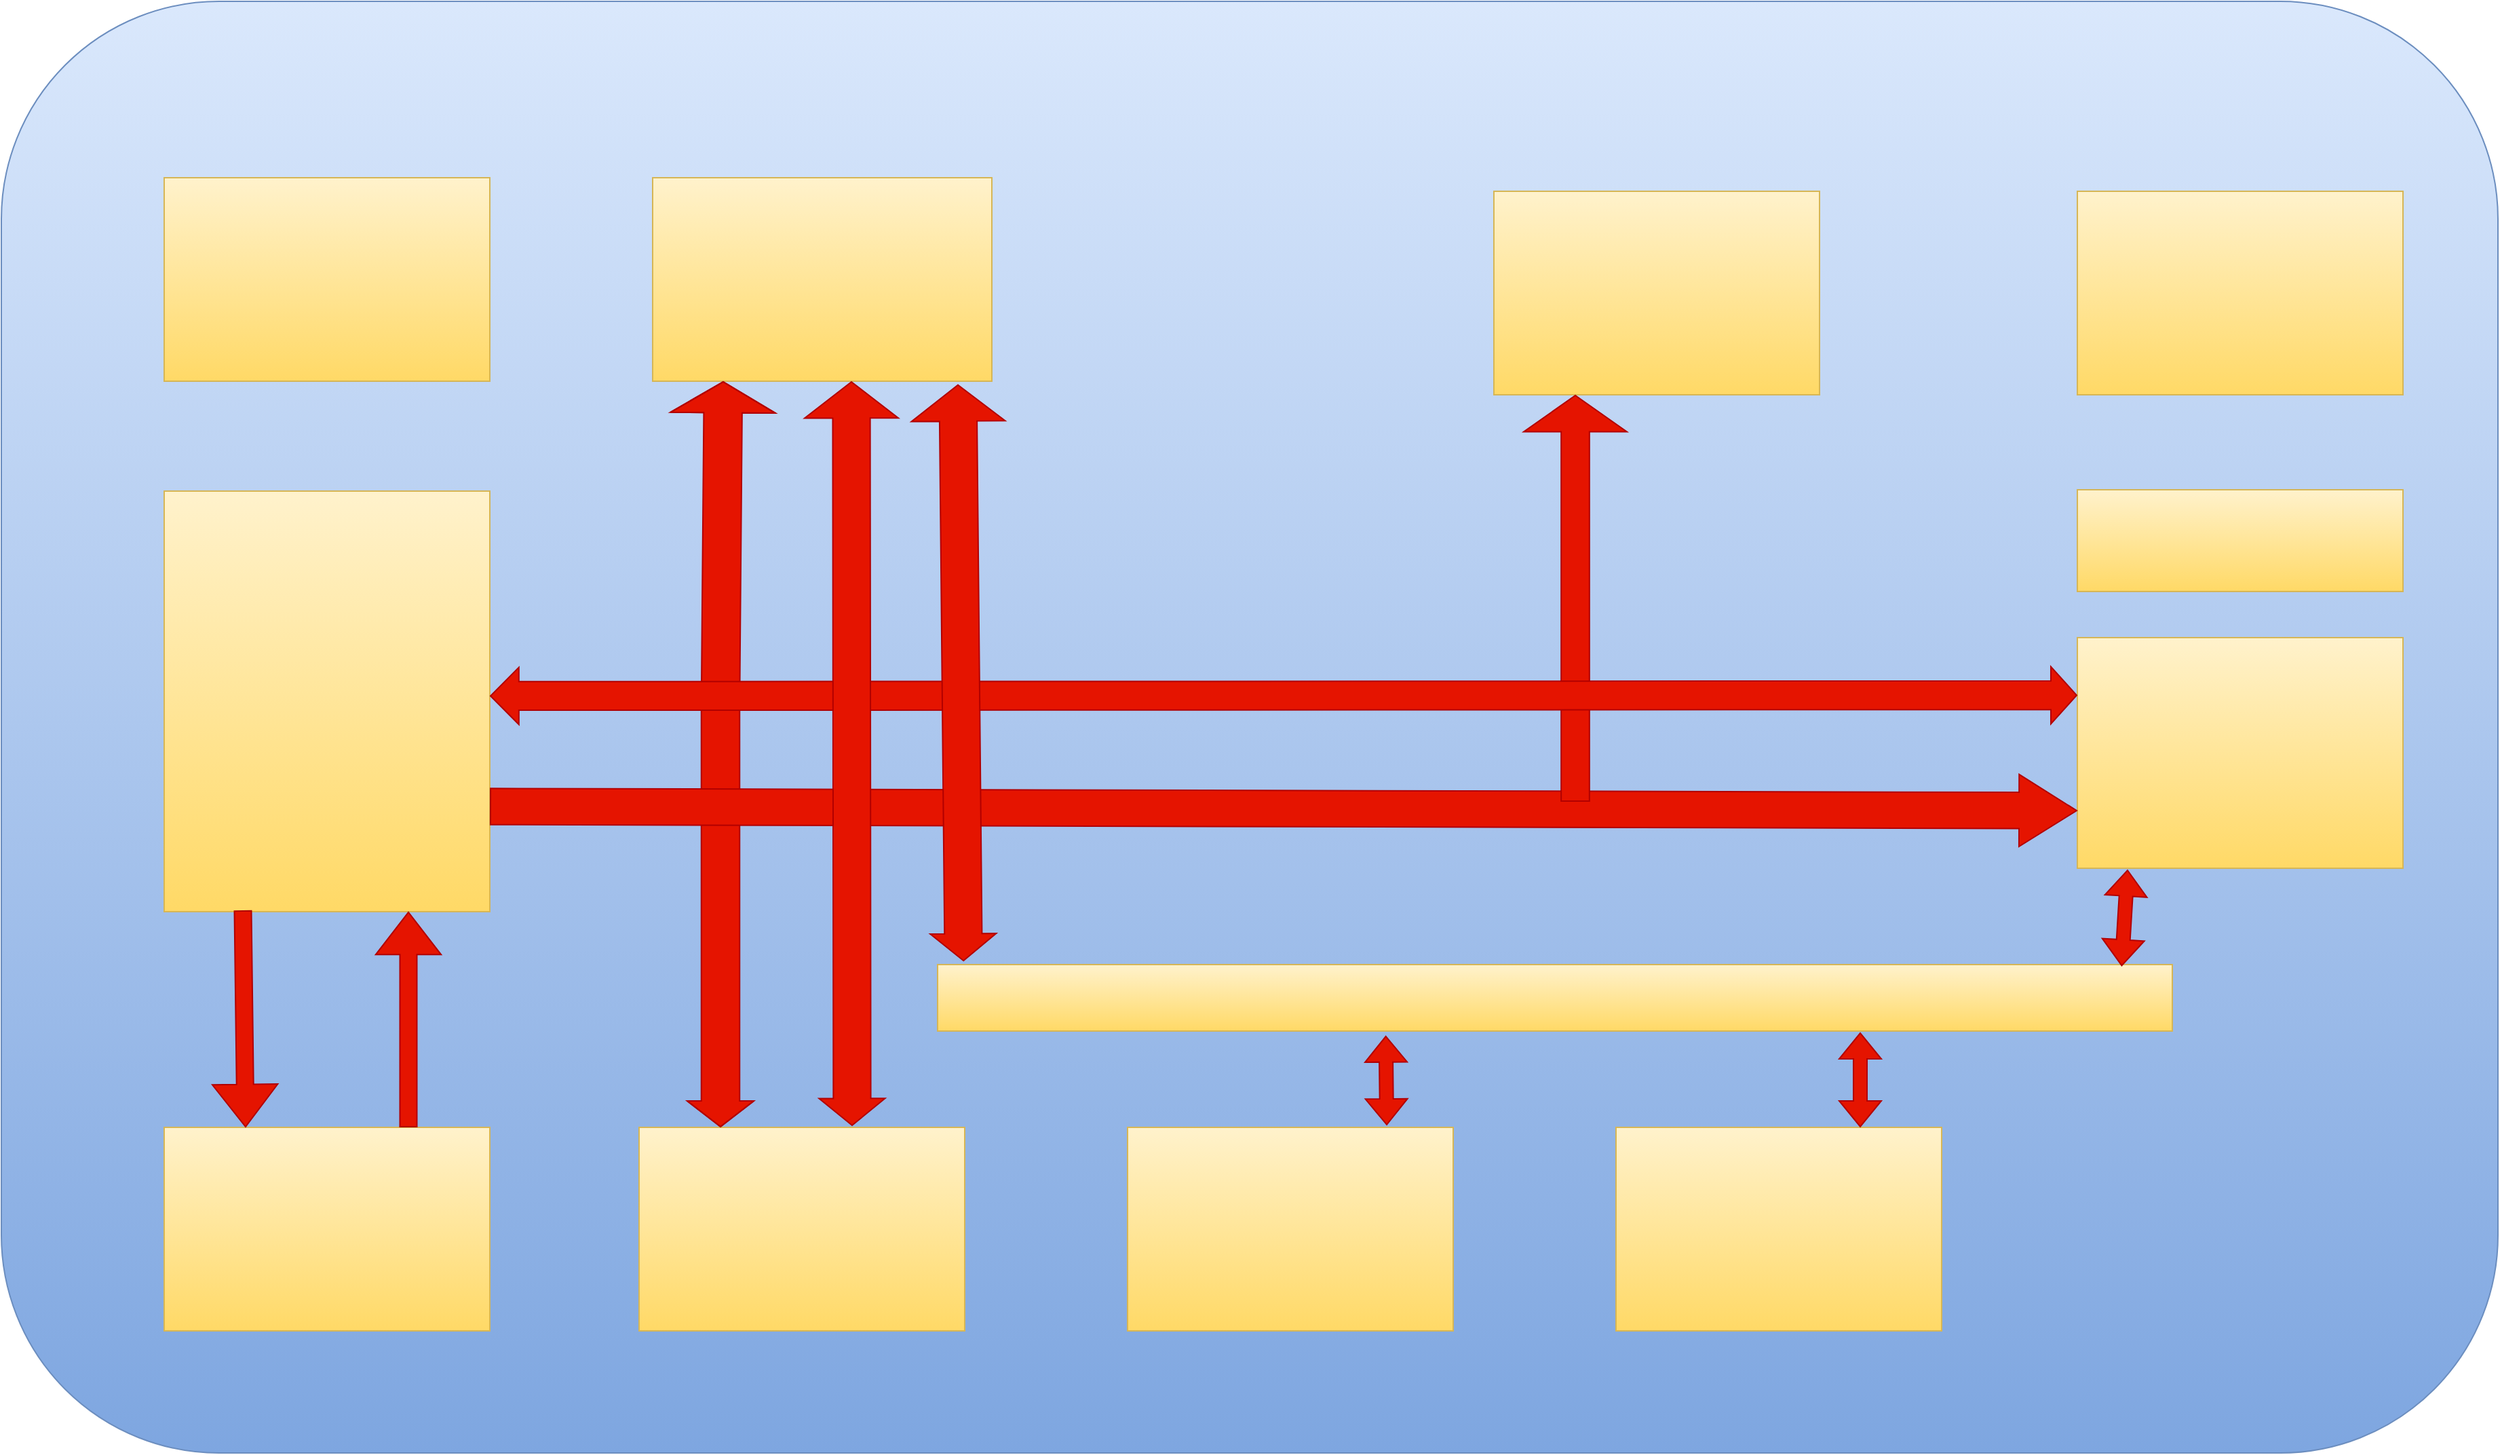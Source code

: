 <mxfile version="15.8.8" type="github">
  <diagram id="Xn0tVXJjf7EoQQK6EMrX" name="Page-1">
    <mxGraphModel dx="2875" dy="681" grid="1" gridSize="10" guides="1" tooltips="1" connect="1" arrows="1" fold="1" page="1" pageScale="1" pageWidth="827" pageHeight="1169" math="0" shadow="0">
      <root>
        <mxCell id="0" />
        <mxCell id="1" parent="0" />
        <mxCell id="cg2cYnzJ5RmDmPxi0Xtj-1" value="" style="rounded=1;whiteSpace=wrap;html=1;fillColor=#dae8fc;gradientColor=#7ea6e0;strokeColor=#6c8ebf;" vertex="1" parent="1">
          <mxGeometry x="-1070" y="50" width="1840" height="1070" as="geometry" />
        </mxCell>
        <mxCell id="cg2cYnzJ5RmDmPxi0Xtj-2" value="" style="rounded=0;whiteSpace=wrap;html=1;fillColor=#fff2cc;gradientColor=#ffd966;strokeColor=#d6b656;" vertex="1" parent="1">
          <mxGeometry x="-950" y="180" width="240" height="150" as="geometry" />
        </mxCell>
        <mxCell id="cg2cYnzJ5RmDmPxi0Xtj-3" value="" style="rounded=0;whiteSpace=wrap;html=1;fillColor=#fff2cc;gradientColor=#ffd966;strokeColor=#d6b656;" vertex="1" parent="1">
          <mxGeometry x="-950" y="411" width="240" height="310" as="geometry" />
        </mxCell>
        <mxCell id="cg2cYnzJ5RmDmPxi0Xtj-9" value="" style="rounded=0;whiteSpace=wrap;html=1;fillColor=#fff2cc;gradientColor=#ffd966;strokeColor=#d6b656;" vertex="1" parent="1">
          <mxGeometry x="-950" y="880" width="240" height="150" as="geometry" />
        </mxCell>
        <mxCell id="cg2cYnzJ5RmDmPxi0Xtj-10" value="" style="rounded=0;whiteSpace=wrap;html=1;fillColor=#fff2cc;gradientColor=#ffd966;strokeColor=#d6b656;" vertex="1" parent="1">
          <mxGeometry x="-600" y="880" width="240" height="150" as="geometry" />
        </mxCell>
        <mxCell id="cg2cYnzJ5RmDmPxi0Xtj-11" value="" style="rounded=0;whiteSpace=wrap;html=1;fillColor=#fff2cc;gradientColor=#ffd966;strokeColor=#d6b656;" vertex="1" parent="1">
          <mxGeometry x="-240" y="880" width="240" height="150" as="geometry" />
        </mxCell>
        <mxCell id="cg2cYnzJ5RmDmPxi0Xtj-12" value="" style="rounded=0;whiteSpace=wrap;html=1;fillColor=#fff2cc;gradientColor=#ffd966;strokeColor=#d6b656;" vertex="1" parent="1">
          <mxGeometry x="120" y="880" width="240" height="150" as="geometry" />
        </mxCell>
        <mxCell id="cg2cYnzJ5RmDmPxi0Xtj-13" value="" style="rounded=0;whiteSpace=wrap;html=1;fillColor=#fff2cc;gradientColor=#ffd966;strokeColor=#d6b656;" vertex="1" parent="1">
          <mxGeometry x="-590" y="180" width="250" height="150" as="geometry" />
        </mxCell>
        <mxCell id="cg2cYnzJ5RmDmPxi0Xtj-14" value="" style="rounded=0;whiteSpace=wrap;html=1;fillColor=#fff2cc;gradientColor=#ffd966;strokeColor=#d6b656;" vertex="1" parent="1">
          <mxGeometry x="30" y="190" width="240" height="150" as="geometry" />
        </mxCell>
        <mxCell id="cg2cYnzJ5RmDmPxi0Xtj-15" value="" style="rounded=0;whiteSpace=wrap;html=1;fillColor=#fff2cc;gradientColor=#ffd966;strokeColor=#d6b656;" vertex="1" parent="1">
          <mxGeometry x="460" y="190" width="240" height="150" as="geometry" />
        </mxCell>
        <mxCell id="cg2cYnzJ5RmDmPxi0Xtj-16" value="" style="rounded=0;whiteSpace=wrap;html=1;fillColor=#fff2cc;gradientColor=#ffd966;strokeColor=#d6b656;" vertex="1" parent="1">
          <mxGeometry x="460" y="519" width="240" height="170" as="geometry" />
        </mxCell>
        <mxCell id="cg2cYnzJ5RmDmPxi0Xtj-17" value="" style="rounded=0;whiteSpace=wrap;html=1;fillColor=#fff2cc;gradientColor=#ffd966;strokeColor=#d6b656;" vertex="1" parent="1">
          <mxGeometry x="460" y="410" width="240" height="75" as="geometry" />
        </mxCell>
        <mxCell id="cg2cYnzJ5RmDmPxi0Xtj-18" value="" style="shape=flexArrow;endArrow=classic;html=1;rounded=0;fillColor=#e51400;strokeColor=#B20000;width=12.5;endSize=10.059;endWidth=34.706;entryX=0.25;entryY=0;entryDx=0;entryDy=0;" edge="1" parent="1" target="cg2cYnzJ5RmDmPxi0Xtj-9">
          <mxGeometry width="50" height="50" relative="1" as="geometry">
            <mxPoint x="-892" y="720" as="sourcePoint" />
            <mxPoint x="-892" y="820" as="targetPoint" />
          </mxGeometry>
        </mxCell>
        <mxCell id="cg2cYnzJ5RmDmPxi0Xtj-19" value="" style="shape=flexArrow;endArrow=classic;html=1;rounded=0;fillColor=#e51400;strokeColor=#B20000;width=12.5;endSize=10.059;endWidth=34.706;entryX=0.75;entryY=1;entryDx=0;entryDy=0;exitX=0.75;exitY=0;exitDx=0;exitDy=0;" edge="1" parent="1" source="cg2cYnzJ5RmDmPxi0Xtj-9" target="cg2cYnzJ5RmDmPxi0Xtj-3">
          <mxGeometry width="50" height="50" relative="1" as="geometry">
            <mxPoint x="-882" y="730" as="sourcePoint" />
            <mxPoint x="-882" y="830" as="targetPoint" />
          </mxGeometry>
        </mxCell>
        <mxCell id="cg2cYnzJ5RmDmPxi0Xtj-20" value="" style="shape=flexArrow;endArrow=classic;startArrow=classic;html=1;rounded=0;fillColor=#e51400;strokeColor=#B20000;entryX=0.208;entryY=1;entryDx=0;entryDy=0;entryPerimeter=0;exitX=0.25;exitY=0;exitDx=0;exitDy=0;endWidth=48.235;endSize=7.235;width=28.235;" edge="1" parent="1" source="cg2cYnzJ5RmDmPxi0Xtj-10" target="cg2cYnzJ5RmDmPxi0Xtj-13">
          <mxGeometry width="100" height="100" relative="1" as="geometry">
            <mxPoint x="-530" y="720" as="sourcePoint" />
            <mxPoint x="-430" y="620" as="targetPoint" />
            <Array as="points">
              <mxPoint x="-540" y="570" />
            </Array>
          </mxGeometry>
        </mxCell>
        <mxCell id="cg2cYnzJ5RmDmPxi0Xtj-21" value="" style="shape=flexArrow;endArrow=classic;html=1;rounded=0;fillColor=#e51400;strokeColor=#B20000;exitX=1;exitY=0.75;exitDx=0;exitDy=0;entryX=0;entryY=0.75;entryDx=0;entryDy=0;endWidth=25.556;endSize=13.817;width=26.667;" edge="1" parent="1" source="cg2cYnzJ5RmDmPxi0Xtj-3" target="cg2cYnzJ5RmDmPxi0Xtj-16">
          <mxGeometry width="50" height="50" relative="1" as="geometry">
            <mxPoint x="-130" y="660" as="sourcePoint" />
            <mxPoint x="-80" y="610" as="targetPoint" />
          </mxGeometry>
        </mxCell>
        <mxCell id="cg2cYnzJ5RmDmPxi0Xtj-22" value="" style="shape=flexArrow;endArrow=classic;html=1;rounded=0;fillColor=#e51400;strokeColor=#B20000;entryX=0.25;entryY=1;entryDx=0;entryDy=0;endWidth=54.167;endSize=8.583;width=20.833;" edge="1" parent="1" target="cg2cYnzJ5RmDmPxi0Xtj-14">
          <mxGeometry width="50" height="50" relative="1" as="geometry">
            <mxPoint x="90" y="640" as="sourcePoint" />
            <mxPoint x="-80" y="610" as="targetPoint" />
          </mxGeometry>
        </mxCell>
        <mxCell id="cg2cYnzJ5RmDmPxi0Xtj-23" value="" style="rounded=0;whiteSpace=wrap;html=1;fillColor=#fff2cc;gradientColor=#ffd966;strokeColor=#d6b656;" vertex="1" parent="1">
          <mxGeometry x="-380" y="760" width="910" height="49" as="geometry" />
        </mxCell>
        <mxCell id="cg2cYnzJ5RmDmPxi0Xtj-24" value="" style="shape=flexArrow;endArrow=classic;startArrow=classic;html=1;rounded=0;fillColor=#e51400;strokeColor=#B20000;exitX=0.959;exitY=0.024;exitDx=0;exitDy=0;exitPerimeter=0;" edge="1" parent="1" source="cg2cYnzJ5RmDmPxi0Xtj-23">
          <mxGeometry width="100" height="100" relative="1" as="geometry">
            <mxPoint x="-90" y="720" as="sourcePoint" />
            <mxPoint x="497" y="690" as="targetPoint" />
          </mxGeometry>
        </mxCell>
        <mxCell id="cg2cYnzJ5RmDmPxi0Xtj-25" value="" style="shape=flexArrow;endArrow=classic;startArrow=classic;html=1;rounded=0;fillColor=#e51400;strokeColor=#B20000;exitX=0.75;exitY=0;exitDx=0;exitDy=0;" edge="1" parent="1" source="cg2cYnzJ5RmDmPxi0Xtj-12">
          <mxGeometry width="100" height="100" relative="1" as="geometry">
            <mxPoint x="507.2" y="771.176" as="sourcePoint" />
            <mxPoint x="300" y="810" as="targetPoint" />
          </mxGeometry>
        </mxCell>
        <mxCell id="cg2cYnzJ5RmDmPxi0Xtj-26" value="" style="shape=flexArrow;endArrow=classic;startArrow=classic;html=1;rounded=0;fillColor=#e51400;strokeColor=#B20000;exitX=0.796;exitY=-0.01;exitDx=0;exitDy=0;entryX=0.363;entryY=1.069;entryDx=0;entryDy=0;entryPerimeter=0;exitPerimeter=0;" edge="1" parent="1" source="cg2cYnzJ5RmDmPxi0Xtj-11" target="cg2cYnzJ5RmDmPxi0Xtj-23">
          <mxGeometry width="100" height="100" relative="1" as="geometry">
            <mxPoint x="310" y="890" as="sourcePoint" />
            <mxPoint x="310" y="820" as="targetPoint" />
          </mxGeometry>
        </mxCell>
        <mxCell id="cg2cYnzJ5RmDmPxi0Xtj-27" value="" style="shape=flexArrow;endArrow=classic;startArrow=classic;html=1;rounded=0;fillColor=#e51400;strokeColor=#B20000;entryX=0;entryY=0.25;entryDx=0;entryDy=0;width=21.143;startSize=6.64;" edge="1" parent="1" target="cg2cYnzJ5RmDmPxi0Xtj-16">
          <mxGeometry width="100" height="100" relative="1" as="geometry">
            <mxPoint x="-710" y="562" as="sourcePoint" />
            <mxPoint x="-37.6" y="817.873" as="targetPoint" />
          </mxGeometry>
        </mxCell>
        <mxCell id="cg2cYnzJ5RmDmPxi0Xtj-28" value="" style="shape=flexArrow;endArrow=classic;startArrow=classic;html=1;rounded=0;fillColor=#e51400;strokeColor=#B20000;entryX=0.75;entryY=1;entryDx=0;entryDy=0;width=27.586;startSize=6.269;endWidth=40.487;endSize=8.565;" edge="1" parent="1">
          <mxGeometry width="100" height="100" relative="1" as="geometry">
            <mxPoint x="-443" y="879" as="sourcePoint" />
            <mxPoint x="-443.5" y="330" as="targetPoint" />
          </mxGeometry>
        </mxCell>
        <mxCell id="cg2cYnzJ5RmDmPxi0Xtj-29" value="" style="shape=flexArrow;endArrow=classic;startArrow=classic;html=1;rounded=0;fillColor=#e51400;strokeColor=#B20000;entryX=0.9;entryY=1.015;entryDx=0;entryDy=0;width=27.586;startSize=6.269;exitX=0.021;exitY=-0.049;exitDx=0;exitDy=0;exitPerimeter=0;endWidth=40.487;endSize=8.565;entryPerimeter=0;" edge="1" parent="1" source="cg2cYnzJ5RmDmPxi0Xtj-23" target="cg2cYnzJ5RmDmPxi0Xtj-13">
          <mxGeometry width="100" height="100" relative="1" as="geometry">
            <mxPoint x="-436.84" y="889.1" as="sourcePoint" />
            <mxPoint x="-433.5" y="340" as="targetPoint" />
          </mxGeometry>
        </mxCell>
      </root>
    </mxGraphModel>
  </diagram>
</mxfile>
